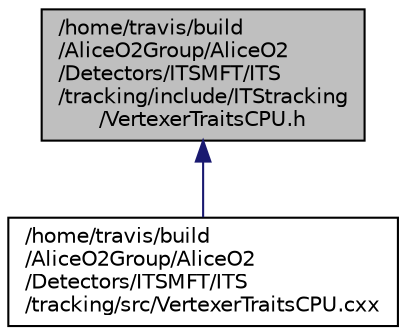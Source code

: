 digraph "/home/travis/build/AliceO2Group/AliceO2/Detectors/ITSMFT/ITS/tracking/include/ITStracking/VertexerTraitsCPU.h"
{
 // INTERACTIVE_SVG=YES
  bgcolor="transparent";
  edge [fontname="Helvetica",fontsize="10",labelfontname="Helvetica",labelfontsize="10"];
  node [fontname="Helvetica",fontsize="10",shape=record];
  Node1 [label="/home/travis/build\l/AliceO2Group/AliceO2\l/Detectors/ITSMFT/ITS\l/tracking/include/ITStracking\l/VertexerTraitsCPU.h",height=0.2,width=0.4,color="black", fillcolor="grey75", style="filled" fontcolor="black"];
  Node1 -> Node2 [dir="back",color="midnightblue",fontsize="10",style="solid",fontname="Helvetica"];
  Node2 [label="/home/travis/build\l/AliceO2Group/AliceO2\l/Detectors/ITSMFT/ITS\l/tracking/src/VertexerTraitsCPU.cxx",height=0.2,width=0.4,color="black",URL="$d5/d44/VertexerTraitsCPU_8cxx.html"];
}
